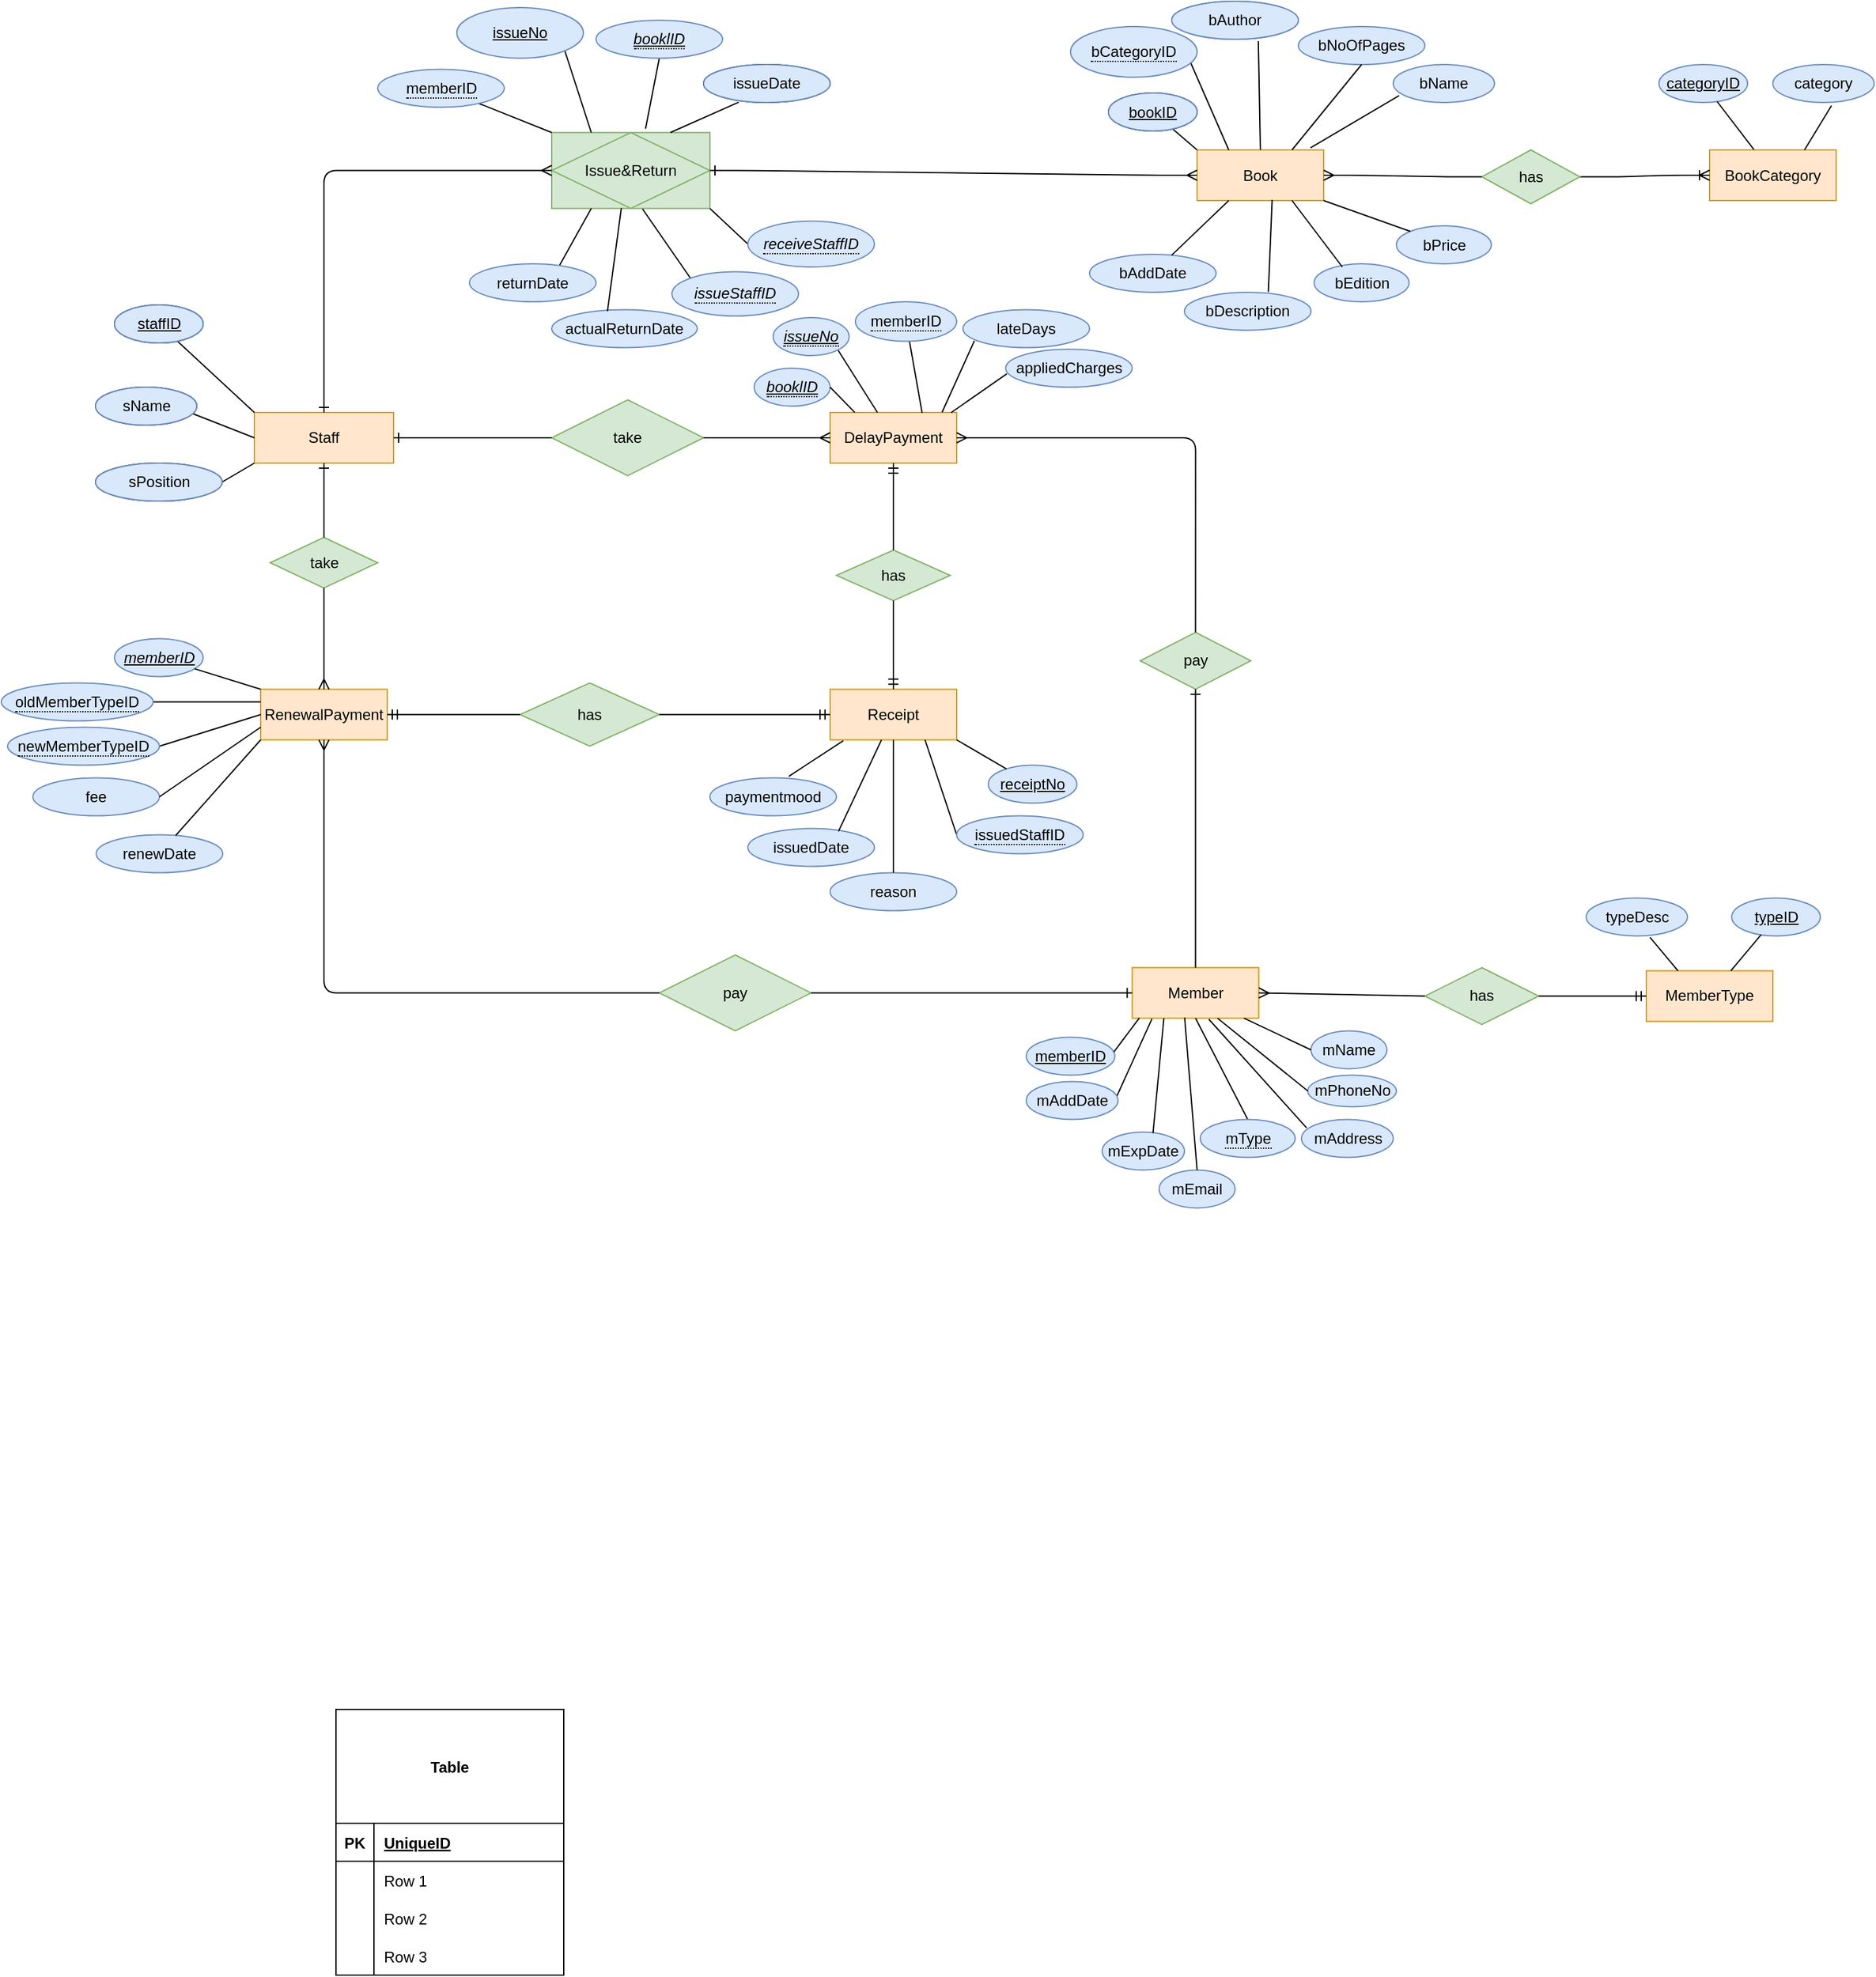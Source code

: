 <mxfile version="13.4.4" type="device"><diagram id="VGuaUwdkzK5GZ8eee1f3" name="Page-1"><mxGraphModel dx="2712" dy="1701" grid="1" gridSize="10" guides="1" tooltips="1" connect="1" arrows="1" fold="1" page="1" pageScale="1" pageWidth="850" pageHeight="1100" math="0" shadow="0"><root><mxCell id="0"/><mxCell id="1" parent="0"/><mxCell id="rlh87FPpvYt4KNGDL20G-2" value="Book" style="whiteSpace=wrap;html=1;align=center;fillColor=#ffe6cc;strokeColor=#d79b00;" vertex="1" parent="1"><mxGeometry x="-685" y="-872.5" width="100" height="40" as="geometry"/></mxCell><mxCell id="rlh87FPpvYt4KNGDL20G-5" value="bookID" style="ellipse;whiteSpace=wrap;html=1;align=center;fontStyle=4;" vertex="1" parent="1"><mxGeometry x="-755" y="-917.5" width="70" height="30" as="geometry"/></mxCell><mxCell id="rlh87FPpvYt4KNGDL20G-7" value="" style="endArrow=none;html=1;rounded=0;exitX=0;exitY=0;exitDx=0;exitDy=0;" edge="1" parent="1" source="rlh87FPpvYt4KNGDL20G-2" target="rlh87FPpvYt4KNGDL20G-5"><mxGeometry relative="1" as="geometry"><mxPoint x="-635" y="-877.5" as="sourcePoint"/><mxPoint x="455" y="-922.5" as="targetPoint"/></mxGeometry></mxCell><mxCell id="rlh87FPpvYt4KNGDL20G-9" value="" style="endArrow=none;html=1;rounded=0;entryX=0.25;entryY=0;entryDx=0;entryDy=0;" edge="1" parent="1" target="rlh87FPpvYt4KNGDL20G-2"><mxGeometry relative="1" as="geometry"><mxPoint x="-690" y="-941.25" as="sourcePoint"/><mxPoint x="-635" y="-867.5" as="targetPoint"/></mxGeometry></mxCell><mxCell id="rlh87FPpvYt4KNGDL20G-11" value="bName" style="ellipse;whiteSpace=wrap;html=1;align=center;fillColor=#dae8fc;strokeColor=#6c8ebf;" vertex="1" parent="1"><mxGeometry x="-530" y="-940" width="80" height="30" as="geometry"/></mxCell><mxCell id="rlh87FPpvYt4KNGDL20G-16" value="" style="endArrow=none;html=1;rounded=0;exitX=0.058;exitY=0.817;exitDx=0;exitDy=0;exitPerimeter=0;entryX=0.897;entryY=-0.042;entryDx=0;entryDy=0;entryPerimeter=0;" edge="1" parent="1" source="rlh87FPpvYt4KNGDL20G-11" target="rlh87FPpvYt4KNGDL20G-2"><mxGeometry relative="1" as="geometry"><mxPoint x="-515" y="-970" as="sourcePoint"/><mxPoint x="-545" y="-841" as="targetPoint"/></mxGeometry></mxCell><mxCell id="rlh87FPpvYt4KNGDL20G-17" value="bAuthor" style="ellipse;whiteSpace=wrap;html=1;align=center;fillColor=#dae8fc;strokeColor=#6c8ebf;" vertex="1" parent="1"><mxGeometry x="-705" y="-990" width="100" height="30" as="geometry"/></mxCell><mxCell id="rlh87FPpvYt4KNGDL20G-18" value="" style="endArrow=none;html=1;rounded=0;exitX=0.684;exitY=1.049;exitDx=0;exitDy=0;exitPerimeter=0;entryX=0.5;entryY=0;entryDx=0;entryDy=0;" edge="1" parent="1" source="rlh87FPpvYt4KNGDL20G-17" target="rlh87FPpvYt4KNGDL20G-2"><mxGeometry relative="1" as="geometry"><mxPoint x="-565" y="-882.5" as="sourcePoint"/><mxPoint x="-615" y="-850" as="targetPoint"/></mxGeometry></mxCell><mxCell id="rlh87FPpvYt4KNGDL20G-19" value="bPrice" style="ellipse;whiteSpace=wrap;html=1;align=center;fillColor=#dae8fc;strokeColor=#6c8ebf;" vertex="1" parent="1"><mxGeometry x="-527.5" y="-812.5" width="75" height="30" as="geometry"/></mxCell><mxCell id="rlh87FPpvYt4KNGDL20G-20" value="bNoOfPages" style="ellipse;whiteSpace=wrap;html=1;align=center;fillColor=#dae8fc;strokeColor=#6c8ebf;" vertex="1" parent="1"><mxGeometry x="-605" y="-970" width="100" height="30" as="geometry"/></mxCell><mxCell id="rlh87FPpvYt4KNGDL20G-22" value="" style="endArrow=none;html=1;rounded=0;exitX=0;exitY=0;exitDx=0;exitDy=0;entryX=1;entryY=1;entryDx=0;entryDy=0;" edge="1" parent="1" source="rlh87FPpvYt4KNGDL20G-19" target="rlh87FPpvYt4KNGDL20G-2"><mxGeometry relative="1" as="geometry"><mxPoint x="-565" y="-882.5" as="sourcePoint"/><mxPoint x="-575" y="-770" as="targetPoint"/></mxGeometry></mxCell><mxCell id="rlh87FPpvYt4KNGDL20G-23" value="" style="endArrow=none;html=1;rounded=0;exitX=0.5;exitY=1;exitDx=0;exitDy=0;entryX=0.75;entryY=0;entryDx=0;entryDy=0;" edge="1" parent="1" source="rlh87FPpvYt4KNGDL20G-20" target="rlh87FPpvYt4KNGDL20G-2"><mxGeometry relative="1" as="geometry"><mxPoint x="-565" y="-882.5" as="sourcePoint"/><mxPoint x="-405" y="-882.5" as="targetPoint"/></mxGeometry></mxCell><mxCell id="rlh87FPpvYt4KNGDL20G-25" value="bEdition" style="ellipse;whiteSpace=wrap;html=1;align=center;fillColor=#dae8fc;strokeColor=#6c8ebf;" vertex="1" parent="1"><mxGeometry x="-592.5" y="-782.5" width="75" height="30" as="geometry"/></mxCell><mxCell id="rlh87FPpvYt4KNGDL20G-26" value="" style="endArrow=none;html=1;rounded=0;exitX=0.297;exitY=0.083;exitDx=0;exitDy=0;exitPerimeter=0;entryX=0.75;entryY=1;entryDx=0;entryDy=0;" edge="1" parent="1" source="rlh87FPpvYt4KNGDL20G-25" target="rlh87FPpvYt4KNGDL20G-2"><mxGeometry relative="1" as="geometry"><mxPoint x="-565" y="-882.5" as="sourcePoint"/><mxPoint x="-545" y="-730" as="targetPoint"/></mxGeometry></mxCell><mxCell id="rlh87FPpvYt4KNGDL20G-27" value="bDescription" style="ellipse;whiteSpace=wrap;html=1;align=center;fillColor=#dae8fc;strokeColor=#6c8ebf;" vertex="1" parent="1"><mxGeometry x="-695" y="-760" width="100" height="30" as="geometry"/></mxCell><mxCell id="rlh87FPpvYt4KNGDL20G-28" value="" style="endArrow=none;html=1;rounded=0;exitX=0.663;exitY=-0.011;exitDx=0;exitDy=0;exitPerimeter=0;entryX=0.593;entryY=0.986;entryDx=0;entryDy=0;entryPerimeter=0;" edge="1" parent="1" source="rlh87FPpvYt4KNGDL20G-27" target="rlh87FPpvYt4KNGDL20G-2"><mxGeometry relative="1" as="geometry"><mxPoint x="-515" y="-882.5" as="sourcePoint"/><mxPoint x="-627" y="-780" as="targetPoint"/></mxGeometry></mxCell><mxCell id="rlh87FPpvYt4KNGDL20G-29" value="bAddDate" style="ellipse;whiteSpace=wrap;html=1;align=center;fillColor=#dae8fc;strokeColor=#6c8ebf;" vertex="1" parent="1"><mxGeometry x="-770" y="-790" width="100" height="30" as="geometry"/></mxCell><mxCell id="rlh87FPpvYt4KNGDL20G-30" value="" style="endArrow=none;html=1;rounded=0;entryX=0.25;entryY=1;entryDx=0;entryDy=0;" edge="1" parent="1" source="rlh87FPpvYt4KNGDL20G-29" target="rlh87FPpvYt4KNGDL20G-2"><mxGeometry relative="1" as="geometry"><mxPoint x="-515" y="-882.5" as="sourcePoint"/><mxPoint x="-355" y="-882.5" as="targetPoint"/></mxGeometry></mxCell><mxCell id="rlh87FPpvYt4KNGDL20G-31" value="Member" style="whiteSpace=wrap;html=1;align=center;fillColor=#ffe6cc;strokeColor=#d79b00;" vertex="1" parent="1"><mxGeometry x="-736.25" y="-226.25" width="100" height="40" as="geometry"/></mxCell><mxCell id="rlh87FPpvYt4KNGDL20G-32" value="mAddress" style="ellipse;whiteSpace=wrap;html=1;align=center;fillColor=#dae8fc;strokeColor=#6c8ebf;" vertex="1" parent="1"><mxGeometry x="-602.5" y="-106.25" width="72.5" height="30" as="geometry"/></mxCell><mxCell id="rlh87FPpvYt4KNGDL20G-33" value="memberID" style="ellipse;whiteSpace=wrap;html=1;align=center;fontStyle=4;fillColor=#dae8fc;strokeColor=#6c8ebf;" vertex="1" parent="1"><mxGeometry x="-820" y="-171.25" width="70" height="30" as="geometry"/></mxCell><mxCell id="rlh87FPpvYt4KNGDL20G-34" value="" style="endArrow=none;html=1;rounded=0;exitX=0.056;exitY=0.995;exitDx=0;exitDy=0;exitPerimeter=0;entryX=0.99;entryY=0.387;entryDx=0;entryDy=0;entryPerimeter=0;" edge="1" parent="1" source="rlh87FPpvYt4KNGDL20G-31" target="rlh87FPpvYt4KNGDL20G-33"><mxGeometry relative="1" as="geometry"><mxPoint x="-727" y="-184.25" as="sourcePoint"/><mxPoint x="795" y="-91.25" as="targetPoint"/></mxGeometry></mxCell><mxCell id="rlh87FPpvYt4KNGDL20G-35" value="" style="endArrow=none;html=1;rounded=0;exitX=0.056;exitY=0.223;exitDx=0;exitDy=0;entryX=0.605;entryY=1.019;entryDx=0;entryDy=0;exitPerimeter=0;entryPerimeter=0;" edge="1" parent="1" source="rlh87FPpvYt4KNGDL20G-32" target="rlh87FPpvYt4KNGDL20G-31"><mxGeometry relative="1" as="geometry"><mxPoint x="635" y="-91.25" as="sourcePoint"/><mxPoint x="795" y="-91.25" as="targetPoint"/></mxGeometry></mxCell><mxCell id="rlh87FPpvYt4KNGDL20G-36" value="mName" style="ellipse;whiteSpace=wrap;html=1;align=center;fillColor=#dae8fc;strokeColor=#6c8ebf;" vertex="1" parent="1"><mxGeometry x="-595" y="-176.25" width="60" height="30" as="geometry"/></mxCell><mxCell id="rlh87FPpvYt4KNGDL20G-37" value="" style="endArrow=none;html=1;rounded=0;exitX=0;exitY=0.5;exitDx=0;exitDy=0;entryX=0.883;entryY=0.998;entryDx=0;entryDy=0;entryPerimeter=0;" edge="1" parent="1" source="rlh87FPpvYt4KNGDL20G-36" target="rlh87FPpvYt4KNGDL20G-31"><mxGeometry relative="1" as="geometry"><mxPoint x="265" y="-101.25" as="sourcePoint"/><mxPoint x="425" y="-101.25" as="targetPoint"/></mxGeometry></mxCell><mxCell id="rlh87FPpvYt4KNGDL20G-38" value="mEmail" style="ellipse;whiteSpace=wrap;html=1;align=center;fillColor=#dae8fc;strokeColor=#6c8ebf;" vertex="1" parent="1"><mxGeometry x="-715" y="-66.25" width="60" height="30" as="geometry"/></mxCell><mxCell id="rlh87FPpvYt4KNGDL20G-39" value="" style="endArrow=none;html=1;rounded=0;exitX=0.5;exitY=0;exitDx=0;exitDy=0;entryX=0.414;entryY=0.987;entryDx=0;entryDy=0;entryPerimeter=0;" edge="1" parent="1" source="rlh87FPpvYt4KNGDL20G-38" target="rlh87FPpvYt4KNGDL20G-31"><mxGeometry relative="1" as="geometry"><mxPoint x="-225" y="-51.25" as="sourcePoint"/><mxPoint x="-699" y="-146.25" as="targetPoint"/></mxGeometry></mxCell><mxCell id="rlh87FPpvYt4KNGDL20G-40" value="mPhoneNo" style="ellipse;whiteSpace=wrap;html=1;align=center;fillColor=#dae8fc;strokeColor=#6c8ebf;" vertex="1" parent="1"><mxGeometry x="-597.5" y="-141.25" width="70" height="25" as="geometry"/></mxCell><mxCell id="rlh87FPpvYt4KNGDL20G-41" value="mAddDate" style="ellipse;whiteSpace=wrap;html=1;align=center;fillColor=#dae8fc;strokeColor=#6c8ebf;" vertex="1" parent="1"><mxGeometry x="-820" y="-136.25" width="72.5" height="30" as="geometry"/></mxCell><mxCell id="rlh87FPpvYt4KNGDL20G-42" value="" style="endArrow=none;html=1;rounded=0;exitX=0;exitY=0.5;exitDx=0;exitDy=0;entryX=0.674;entryY=1;entryDx=0;entryDy=0;entryPerimeter=0;" edge="1" parent="1" source="rlh87FPpvYt4KNGDL20G-40" target="rlh87FPpvYt4KNGDL20G-31"><mxGeometry relative="1" as="geometry"><mxPoint x="-225" y="-51.25" as="sourcePoint"/><mxPoint x="-430" y="41.25" as="targetPoint"/></mxGeometry></mxCell><mxCell id="rlh87FPpvYt4KNGDL20G-43" value="" style="endArrow=none;html=1;rounded=0;exitX=0.99;exitY=0.372;exitDx=0;exitDy=0;exitPerimeter=0;entryX=0.156;entryY=1.01;entryDx=0;entryDy=0;entryPerimeter=0;" edge="1" parent="1" source="rlh87FPpvYt4KNGDL20G-41" target="rlh87FPpvYt4KNGDL20G-31"><mxGeometry relative="1" as="geometry"><mxPoint x="-225" y="-51.25" as="sourcePoint"/><mxPoint x="-65" y="-51.25" as="targetPoint"/></mxGeometry></mxCell><mxCell id="rlh87FPpvYt4KNGDL20G-44" value="mExpDate" style="ellipse;whiteSpace=wrap;html=1;align=center;fillColor=#dae8fc;strokeColor=#6c8ebf;" vertex="1" parent="1"><mxGeometry x="-760" y="-96.25" width="65" height="30" as="geometry"/></mxCell><mxCell id="rlh87FPpvYt4KNGDL20G-45" value="" style="endArrow=none;html=1;rounded=0;exitX=0.618;exitY=0.026;exitDx=0;exitDy=0;exitPerimeter=0;entryX=0.25;entryY=1;entryDx=0;entryDy=0;" edge="1" parent="1" source="rlh87FPpvYt4KNGDL20G-44" target="rlh87FPpvYt4KNGDL20G-31"><mxGeometry relative="1" as="geometry"><mxPoint x="-225" y="-51.25" as="sourcePoint"/><mxPoint x="-539" y="51.25" as="targetPoint"/></mxGeometry></mxCell><mxCell id="rlh87FPpvYt4KNGDL20G-47" value="" style="endArrow=none;html=1;rounded=0;entryX=0.5;entryY=1;entryDx=0;entryDy=0;exitX=0.5;exitY=0;exitDx=0;exitDy=0;" edge="1" parent="1" source="rlh87FPpvYt4KNGDL20G-247" target="rlh87FPpvYt4KNGDL20G-31"><mxGeometry relative="1" as="geometry"><mxPoint x="-651" y="-126.25" as="sourcePoint"/><mxPoint x="-690" y="-146.25" as="targetPoint"/></mxGeometry></mxCell><mxCell id="rlh87FPpvYt4KNGDL20G-50" value="Staff" style="whiteSpace=wrap;html=1;align=center;fillColor=#ffe6cc;strokeColor=#d79b00;" vertex="1" parent="1"><mxGeometry x="-1430" y="-665" width="110" height="40" as="geometry"/></mxCell><mxCell id="rlh87FPpvYt4KNGDL20G-51" value="sPosition" style="ellipse;whiteSpace=wrap;html=1;align=center;" vertex="1" parent="1"><mxGeometry x="-1555.5" y="-625" width="100" height="30" as="geometry"/></mxCell><mxCell id="rlh87FPpvYt4KNGDL20G-52" value="staffID" style="ellipse;whiteSpace=wrap;html=1;align=center;fontStyle=4;" vertex="1" parent="1"><mxGeometry x="-1540.5" y="-750" width="70" height="30" as="geometry"/></mxCell><mxCell id="rlh87FPpvYt4KNGDL20G-53" value="" style="endArrow=none;html=1;rounded=0;exitX=0;exitY=0;exitDx=0;exitDy=0;" edge="1" parent="1" source="rlh87FPpvYt4KNGDL20G-50" target="rlh87FPpvYt4KNGDL20G-52"><mxGeometry relative="1" as="geometry"><mxPoint x="-1413" y="-675" as="sourcePoint"/><mxPoint x="-290.5" y="-740" as="targetPoint"/></mxGeometry></mxCell><mxCell id="rlh87FPpvYt4KNGDL20G-54" value="" style="endArrow=none;html=1;rounded=0;exitX=1;exitY=0.5;exitDx=0;exitDy=0;entryX=0;entryY=1;entryDx=0;entryDy=0;" edge="1" parent="1" source="rlh87FPpvYt4KNGDL20G-51" target="rlh87FPpvYt4KNGDL20G-50"><mxGeometry relative="1" as="geometry"><mxPoint x="-450.5" y="-740" as="sourcePoint"/><mxPoint x="-290.5" y="-740" as="targetPoint"/></mxGeometry></mxCell><mxCell id="rlh87FPpvYt4KNGDL20G-55" value="sName" style="ellipse;whiteSpace=wrap;html=1;align=center;" vertex="1" parent="1"><mxGeometry x="-1555.5" y="-685" width="80" height="30" as="geometry"/></mxCell><mxCell id="rlh87FPpvYt4KNGDL20G-56" value="" style="endArrow=none;html=1;rounded=0;exitX=0.963;exitY=0.7;exitDx=0;exitDy=0;exitPerimeter=0;entryX=0;entryY=0.5;entryDx=0;entryDy=0;" edge="1" parent="1" source="rlh87FPpvYt4KNGDL20G-55" target="rlh87FPpvYt4KNGDL20G-50"><mxGeometry relative="1" as="geometry"><mxPoint x="-820.5" y="-750" as="sourcePoint"/><mxPoint x="-1380.5" y="-691" as="targetPoint"/></mxGeometry></mxCell><mxCell id="rlh87FPpvYt4KNGDL20G-69" value="BookCategory" style="whiteSpace=wrap;html=1;align=center;fillColor=#ffe6cc;strokeColor=#d79b00;" vertex="1" parent="1"><mxGeometry x="-280" y="-872.5" width="100" height="40" as="geometry"/></mxCell><mxCell id="rlh87FPpvYt4KNGDL20G-71" value="categoryID" style="ellipse;whiteSpace=wrap;html=1;align=center;fontStyle=4;fillColor=#dae8fc;strokeColor=#6c8ebf;" vertex="1" parent="1"><mxGeometry x="-320" y="-940" width="70" height="30" as="geometry"/></mxCell><mxCell id="rlh87FPpvYt4KNGDL20G-72" value="" style="endArrow=none;html=1;rounded=0;exitX=0.35;exitY=-0.008;exitDx=0;exitDy=0;exitPerimeter=0;" edge="1" parent="1" source="rlh87FPpvYt4KNGDL20G-69" target="rlh87FPpvYt4KNGDL20G-71"><mxGeometry relative="1" as="geometry"><mxPoint x="-173" y="-880" as="sourcePoint"/><mxPoint x="895" y="-927.5" as="targetPoint"/></mxGeometry></mxCell><mxCell id="rlh87FPpvYt4KNGDL20G-74" value="category" style="ellipse;whiteSpace=wrap;html=1;align=center;fillColor=#dae8fc;strokeColor=#6c8ebf;" vertex="1" parent="1"><mxGeometry x="-230" y="-940" width="80" height="30" as="geometry"/></mxCell><mxCell id="rlh87FPpvYt4KNGDL20G-75" value="" style="endArrow=none;html=1;rounded=0;exitX=0.579;exitY=1.083;exitDx=0;exitDy=0;entryX=0.75;entryY=0;entryDx=0;entryDy=0;exitPerimeter=0;" edge="1" parent="1" source="rlh87FPpvYt4KNGDL20G-74" target="rlh87FPpvYt4KNGDL20G-69"><mxGeometry relative="1" as="geometry"><mxPoint x="365" y="-937.5" as="sourcePoint"/><mxPoint x="525" y="-937.5" as="targetPoint"/></mxGeometry></mxCell><mxCell id="rlh87FPpvYt4KNGDL20G-76" value="MemberType" style="whiteSpace=wrap;html=1;align=center;fillColor=#ffe6cc;strokeColor=#d79b00;" vertex="1" parent="1"><mxGeometry x="-330" y="-223.75" width="100" height="40" as="geometry"/></mxCell><mxCell id="rlh87FPpvYt4KNGDL20G-77" value="typeID" style="ellipse;whiteSpace=wrap;html=1;align=center;fontStyle=4;fillColor=#dae8fc;strokeColor=#6c8ebf;" vertex="1" parent="1"><mxGeometry x="-262.5" y="-281.25" width="70" height="30" as="geometry"/></mxCell><mxCell id="rlh87FPpvYt4KNGDL20G-78" value="" style="endArrow=none;html=1;rounded=0;" edge="1" parent="1" source="rlh87FPpvYt4KNGDL20G-76" target="rlh87FPpvYt4KNGDL20G-77"><mxGeometry relative="1" as="geometry"><mxPoint x="787.5" y="-368.75" as="sourcePoint"/><mxPoint x="947.5" y="-368.75" as="targetPoint"/></mxGeometry></mxCell><mxCell id="rlh87FPpvYt4KNGDL20G-79" value="typeDesc" style="ellipse;whiteSpace=wrap;html=1;align=center;fillColor=#dae8fc;strokeColor=#6c8ebf;" vertex="1" parent="1"><mxGeometry x="-377.5" y="-281.25" width="80" height="30" as="geometry"/></mxCell><mxCell id="rlh87FPpvYt4KNGDL20G-80" value="" style="endArrow=none;html=1;rounded=0;exitX=0.63;exitY=1.034;exitDx=0;exitDy=0;exitPerimeter=0;entryX=0.25;entryY=0;entryDx=0;entryDy=0;" edge="1" parent="1" source="rlh87FPpvYt4KNGDL20G-79" target="rlh87FPpvYt4KNGDL20G-76"><mxGeometry relative="1" as="geometry"><mxPoint x="417.5" y="-378.75" as="sourcePoint"/><mxPoint x="-302" y="-226.25" as="targetPoint"/></mxGeometry></mxCell><mxCell id="rlh87FPpvYt4KNGDL20G-81" value="DelayPayment" style="whiteSpace=wrap;html=1;align=center;fillColor=#ffe6cc;strokeColor=#d79b00;" vertex="1" parent="1"><mxGeometry x="-975" y="-665" width="100" height="40" as="geometry"/></mxCell><mxCell id="rlh87FPpvYt4KNGDL20G-82" value="lateDays" style="ellipse;whiteSpace=wrap;html=1;align=center;fillColor=#dae8fc;strokeColor=#6c8ebf;" vertex="1" parent="1"><mxGeometry x="-870" y="-746.25" width="100" height="30" as="geometry"/></mxCell><mxCell id="rlh87FPpvYt4KNGDL20G-84" value="" style="endArrow=none;html=1;rounded=0;entryX=1;entryY=1;entryDx=0;entryDy=0;" edge="1" parent="1" source="rlh87FPpvYt4KNGDL20G-81" target="rlh87FPpvYt4KNGDL20G-275"><mxGeometry relative="1" as="geometry"><mxPoint x="-105" y="-636.25" as="sourcePoint"/><mxPoint x="-950.251" y="-704.393" as="targetPoint"/></mxGeometry></mxCell><mxCell id="rlh87FPpvYt4KNGDL20G-85" value="" style="endArrow=none;html=1;rounded=0;exitX=0.09;exitY=0.821;exitDx=0;exitDy=0;entryX=0.885;entryY=-0.006;entryDx=0;entryDy=0;entryPerimeter=0;exitPerimeter=0;" edge="1" parent="1" source="rlh87FPpvYt4KNGDL20G-82" target="rlh87FPpvYt4KNGDL20G-81"><mxGeometry relative="1" as="geometry"><mxPoint x="-105" y="-636.25" as="sourcePoint"/><mxPoint x="55" y="-636.25" as="targetPoint"/></mxGeometry></mxCell><mxCell id="rlh87FPpvYt4KNGDL20G-87" value="" style="endArrow=none;html=1;rounded=0;entryX=0.727;entryY=0.008;entryDx=0;entryDy=0;entryPerimeter=0;" edge="1" parent="1" source="rlh87FPpvYt4KNGDL20G-257" target="rlh87FPpvYt4KNGDL20G-81"><mxGeometry relative="1" as="geometry"><mxPoint x="-930" y="-696.25" as="sourcePoint"/><mxPoint x="-315" y="-646.25" as="targetPoint"/></mxGeometry></mxCell><mxCell id="rlh87FPpvYt4KNGDL20G-88" value="appliedCharges" style="ellipse;whiteSpace=wrap;html=1;align=center;fillColor=#dae8fc;strokeColor=#6c8ebf;" vertex="1" parent="1"><mxGeometry x="-836.25" y="-715" width="100" height="30" as="geometry"/></mxCell><mxCell id="rlh87FPpvYt4KNGDL20G-89" value="" style="endArrow=none;html=1;rounded=0;entryX=0.956;entryY=0.003;entryDx=0;entryDy=0;entryPerimeter=0;exitX=0.009;exitY=0.647;exitDx=0;exitDy=0;exitPerimeter=0;" edge="1" parent="1" source="rlh87FPpvYt4KNGDL20G-88" target="rlh87FPpvYt4KNGDL20G-81"><mxGeometry relative="1" as="geometry"><mxPoint x="-800" y="-679" as="sourcePoint"/><mxPoint x="-805" y="-596.25" as="targetPoint"/></mxGeometry></mxCell><mxCell id="rlh87FPpvYt4KNGDL20G-98" value="RenewalPayment" style="whiteSpace=wrap;html=1;align=center;fillColor=#ffe6cc;strokeColor=#d79b00;" vertex="1" parent="1"><mxGeometry x="-1425" y="-446.25" width="100" height="40" as="geometry"/></mxCell><mxCell id="rlh87FPpvYt4KNGDL20G-100" value="memberID" style="ellipse;whiteSpace=wrap;html=1;align=center;fontStyle=6;fillColor=#dae8fc;strokeColor=#6c8ebf;" vertex="1" parent="1"><mxGeometry x="-1540.5" y="-486.25" width="70" height="30" as="geometry"/></mxCell><mxCell id="rlh87FPpvYt4KNGDL20G-101" value="" style="endArrow=none;html=1;rounded=0;exitX=0;exitY=0;exitDx=0;exitDy=0;" edge="1" parent="1" source="rlh87FPpvYt4KNGDL20G-98" target="rlh87FPpvYt4KNGDL20G-100"><mxGeometry relative="1" as="geometry"><mxPoint x="-497.5" y="-371.25" as="sourcePoint"/><mxPoint x="-337.5" y="-371.25" as="targetPoint"/></mxGeometry></mxCell><mxCell id="rlh87FPpvYt4KNGDL20G-102" value="" style="endArrow=none;html=1;rounded=0;exitX=1;exitY=0.5;exitDx=0;exitDy=0;entryX=0;entryY=0.5;entryDx=0;entryDy=0;" edge="1" parent="1" source="rlh87FPpvYt4KNGDL20G-255" target="rlh87FPpvYt4KNGDL20G-98"><mxGeometry relative="1" as="geometry"><mxPoint x="-1500" y="-401.25" as="sourcePoint"/><mxPoint x="-337.5" y="-371.25" as="targetPoint"/></mxGeometry></mxCell><mxCell id="rlh87FPpvYt4KNGDL20G-104" value="" style="endArrow=none;html=1;rounded=0;entryX=0;entryY=0.25;entryDx=0;entryDy=0;exitX=1;exitY=0.5;exitDx=0;exitDy=0;" edge="1" parent="1" source="rlh87FPpvYt4KNGDL20G-253" target="rlh87FPpvYt4KNGDL20G-98"><mxGeometry relative="1" as="geometry"><mxPoint x="-1480" y="-416.25" as="sourcePoint"/><mxPoint x="-707.5" y="-381.25" as="targetPoint"/></mxGeometry></mxCell><mxCell id="rlh87FPpvYt4KNGDL20G-105" value="fee" style="ellipse;whiteSpace=wrap;html=1;align=center;fillColor=#dae8fc;strokeColor=#6c8ebf;" vertex="1" parent="1"><mxGeometry x="-1605" y="-376.25" width="100" height="30" as="geometry"/></mxCell><mxCell id="rlh87FPpvYt4KNGDL20G-106" value="" style="endArrow=none;html=1;rounded=0;entryX=0;entryY=0.75;entryDx=0;entryDy=0;exitX=1;exitY=0.5;exitDx=0;exitDy=0;" edge="1" parent="1" source="rlh87FPpvYt4KNGDL20G-105" target="rlh87FPpvYt4KNGDL20G-98"><mxGeometry relative="1" as="geometry"><mxPoint x="-1357.5" y="-331.25" as="sourcePoint"/><mxPoint x="-1197.5" y="-331.25" as="targetPoint"/></mxGeometry></mxCell><mxCell id="rlh87FPpvYt4KNGDL20G-107" value="renewDate" style="ellipse;whiteSpace=wrap;html=1;align=center;fillColor=#dae8fc;strokeColor=#6c8ebf;" vertex="1" parent="1"><mxGeometry x="-1555" y="-331.25" width="100" height="30" as="geometry"/></mxCell><mxCell id="rlh87FPpvYt4KNGDL20G-108" value="" style="endArrow=none;html=1;rounded=0;entryX=0;entryY=1;entryDx=0;entryDy=0;" edge="1" parent="1" source="rlh87FPpvYt4KNGDL20G-107" target="rlh87FPpvYt4KNGDL20G-98"><mxGeometry relative="1" as="geometry"><mxPoint x="-1397.5" y="-501.25" as="sourcePoint"/><mxPoint x="-1237.5" y="-501.25" as="targetPoint"/></mxGeometry></mxCell><mxCell id="rlh87FPpvYt4KNGDL20G-109" value="Receipt" style="whiteSpace=wrap;html=1;align=center;fillColor=#ffe6cc;strokeColor=#d79b00;" vertex="1" parent="1"><mxGeometry x="-975" y="-446.25" width="100" height="40" as="geometry"/></mxCell><mxCell id="rlh87FPpvYt4KNGDL20G-110" value="issuedDate" style="ellipse;whiteSpace=wrap;html=1;align=center;fillColor=#dae8fc;strokeColor=#6c8ebf;" vertex="1" parent="1"><mxGeometry x="-1040" y="-336.25" width="100" height="30" as="geometry"/></mxCell><mxCell id="rlh87FPpvYt4KNGDL20G-111" value="receiptNo" style="ellipse;whiteSpace=wrap;html=1;align=center;fontStyle=4;fillColor=#dae8fc;strokeColor=#6c8ebf;" vertex="1" parent="1"><mxGeometry x="-850" y="-386.25" width="70" height="30" as="geometry"/></mxCell><mxCell id="rlh87FPpvYt4KNGDL20G-112" value="" style="endArrow=none;html=1;rounded=0;exitX=1;exitY=1;exitDx=0;exitDy=0;" edge="1" parent="1" source="rlh87FPpvYt4KNGDL20G-109" target="rlh87FPpvYt4KNGDL20G-111"><mxGeometry relative="1" as="geometry"><mxPoint x="-865" y="-303.75" as="sourcePoint"/><mxPoint x="270" y="-418.75" as="targetPoint"/></mxGeometry></mxCell><mxCell id="rlh87FPpvYt4KNGDL20G-113" value="" style="endArrow=none;html=1;rounded=0;exitX=0.716;exitY=0.078;exitDx=0;exitDy=0;exitPerimeter=0;" edge="1" parent="1" source="rlh87FPpvYt4KNGDL20G-110" target="rlh87FPpvYt4KNGDL20G-109"><mxGeometry relative="1" as="geometry"><mxPoint x="110" y="-418.75" as="sourcePoint"/><mxPoint x="270" y="-418.75" as="targetPoint"/></mxGeometry></mxCell><mxCell id="rlh87FPpvYt4KNGDL20G-116" value="paymentmood" style="ellipse;whiteSpace=wrap;html=1;align=center;fillColor=#dae8fc;strokeColor=#6c8ebf;" vertex="1" parent="1"><mxGeometry x="-1070" y="-376.25" width="100" height="30" as="geometry"/></mxCell><mxCell id="rlh87FPpvYt4KNGDL20G-117" value="" style="endArrow=none;html=1;rounded=0;exitX=0.624;exitY=-0.04;exitDx=0;exitDy=0;exitPerimeter=0;entryX=0.104;entryY=1.017;entryDx=0;entryDy=0;entryPerimeter=0;" edge="1" parent="1" source="rlh87FPpvYt4KNGDL20G-116" target="rlh87FPpvYt4KNGDL20G-109"><mxGeometry relative="1" as="geometry"><mxPoint x="-750" y="-378.75" as="sourcePoint"/><mxPoint x="-830" y="-263.75" as="targetPoint"/></mxGeometry></mxCell><mxCell id="rlh87FPpvYt4KNGDL20G-118" value="reason" style="ellipse;whiteSpace=wrap;html=1;align=center;fillColor=#dae8fc;strokeColor=#6c8ebf;" vertex="1" parent="1"><mxGeometry x="-975" y="-301.25" width="100" height="30" as="geometry"/></mxCell><mxCell id="rlh87FPpvYt4KNGDL20G-119" value="" style="endArrow=none;html=1;rounded=0;exitX=0.5;exitY=0;exitDx=0;exitDy=0;entryX=0.5;entryY=1;entryDx=0;entryDy=0;" edge="1" parent="1" source="rlh87FPpvYt4KNGDL20G-118" target="rlh87FPpvYt4KNGDL20G-109"><mxGeometry relative="1" as="geometry"><mxPoint x="-750" y="-303.75" as="sourcePoint"/><mxPoint x="-720" y="-278.75" as="targetPoint"/></mxGeometry></mxCell><mxCell id="rlh87FPpvYt4KNGDL20G-123" value="Issue&amp;amp;Return" style="shape=associativeEntity;whiteSpace=wrap;html=1;align=center;fillColor=#d5e8d4;strokeColor=#82b366;" vertex="1" parent="1"><mxGeometry x="-1195" y="-886.25" width="125" height="60" as="geometry"/></mxCell><mxCell id="rlh87FPpvYt4KNGDL20G-132" value="" style="endArrow=none;html=1;rounded=0;exitX=1;exitY=1;exitDx=0;exitDy=0;entryX=0.25;entryY=0;entryDx=0;entryDy=0;" edge="1" parent="1" source="rlh87FPpvYt4KNGDL20G-214" target="rlh87FPpvYt4KNGDL20G-123"><mxGeometry relative="1" as="geometry"><mxPoint x="-1181.7" y="-940.84" as="sourcePoint"/><mxPoint x="-1211.4" y="-870.0" as="targetPoint"/></mxGeometry></mxCell><mxCell id="rlh87FPpvYt4KNGDL20G-134" value="" style="endArrow=none;html=1;rounded=0;entryX=0;entryY=0;entryDx=0;entryDy=0;" edge="1" parent="1" source="rlh87FPpvYt4KNGDL20G-249" target="rlh87FPpvYt4KNGDL20G-123"><mxGeometry relative="1" as="geometry"><mxPoint x="-1235" y="-912.5" as="sourcePoint"/><mxPoint x="-1200" y="-912.25" as="targetPoint"/></mxGeometry></mxCell><mxCell id="rlh87FPpvYt4KNGDL20G-136" value="" style="endArrow=none;html=1;rounded=0;entryX=0.593;entryY=-0.05;entryDx=0;entryDy=0;entryPerimeter=0;exitX=0.5;exitY=1;exitDx=0;exitDy=0;" edge="1" parent="1" source="rlh87FPpvYt4KNGDL20G-246" target="rlh87FPpvYt4KNGDL20G-123"><mxGeometry relative="1" as="geometry"><mxPoint x="-1095.59" y="-955.094" as="sourcePoint"/><mxPoint x="-1211.4" y="-860.0" as="targetPoint"/></mxGeometry></mxCell><mxCell id="rlh87FPpvYt4KNGDL20G-137" value="mPhoneNo" style="ellipse;whiteSpace=wrap;html=1;align=center;" vertex="1" parent="1"><mxGeometry x="-1075" y="-940" width="100" height="30" as="geometry"/></mxCell><mxCell id="rlh87FPpvYt4KNGDL20G-139" value="" style="endArrow=none;html=1;rounded=0;exitX=0.277;exitY=0.994;exitDx=0;exitDy=0;entryX=0.75;entryY=0;entryDx=0;entryDy=0;exitPerimeter=0;" edge="1" parent="1" source="rlh87FPpvYt4KNGDL20G-137" target="rlh87FPpvYt4KNGDL20G-123"><mxGeometry relative="1" as="geometry"><mxPoint x="-1191.4" y="-900" as="sourcePoint"/><mxPoint x="-1211.4" y="-850.0" as="targetPoint"/></mxGeometry></mxCell><mxCell id="rlh87FPpvYt4KNGDL20G-140" value="" style="endArrow=none;html=1;rounded=0;exitX=0.709;exitY=0.06;exitDx=0;exitDy=0;exitPerimeter=0;entryX=0.25;entryY=1;entryDx=0;entryDy=0;" edge="1" parent="1" source="rlh87FPpvYt4KNGDL20G-208" target="rlh87FPpvYt4KNGDL20G-123"><mxGeometry relative="1" as="geometry"><mxPoint x="-1190" y="-789.49" as="sourcePoint"/><mxPoint x="-1211.4" y="-830.0" as="targetPoint"/></mxGeometry></mxCell><mxCell id="rlh87FPpvYt4KNGDL20G-141" value="actualReturnDate" style="ellipse;whiteSpace=wrap;html=1;align=center;fillColor=#dae8fc;strokeColor=#6c8ebf;" vertex="1" parent="1"><mxGeometry x="-1195" y="-746.25" width="115" height="30" as="geometry"/></mxCell><mxCell id="rlh87FPpvYt4KNGDL20G-142" value="" style="endArrow=none;html=1;rounded=0;exitX=0.383;exitY=0.039;exitDx=0;exitDy=0;exitPerimeter=0;entryX=0.44;entryY=0.994;entryDx=0;entryDy=0;entryPerimeter=0;" edge="1" parent="1" source="rlh87FPpvYt4KNGDL20G-141" target="rlh87FPpvYt4KNGDL20G-123"><mxGeometry relative="1" as="geometry"><mxPoint x="-1191.4" y="-900" as="sourcePoint"/><mxPoint x="-1186.4" y="-830.0" as="targetPoint"/></mxGeometry></mxCell><mxCell id="rlh87FPpvYt4KNGDL20G-144" value="" style="endArrow=none;html=1;rounded=0;entryX=0.574;entryY=1.006;entryDx=0;entryDy=0;entryPerimeter=0;exitX=0;exitY=0;exitDx=0;exitDy=0;" edge="1" parent="1" source="rlh87FPpvYt4KNGDL20G-251" target="rlh87FPpvYt4KNGDL20G-123"><mxGeometry relative="1" as="geometry"><mxPoint x="-1086.669" y="-779.586" as="sourcePoint"/><mxPoint x="-1178.4" y="-829.52" as="targetPoint"/></mxGeometry></mxCell><mxCell id="rlh87FPpvYt4KNGDL20G-145" value="take" style="shape=rhombus;perimeter=rhombusPerimeter;whiteSpace=wrap;html=1;align=center;fillColor=#d5e8d4;strokeColor=#82b366;" vertex="1" parent="1"><mxGeometry x="-1417.5" y="-566.25" width="85" height="40" as="geometry"/></mxCell><mxCell id="rlh87FPpvYt4KNGDL20G-146" value="take" style="shape=rhombus;perimeter=rhombusPerimeter;whiteSpace=wrap;html=1;align=center;fillColor=#d5e8d4;strokeColor=#82b366;" vertex="1" parent="1"><mxGeometry x="-1195" y="-675" width="120" height="60" as="geometry"/></mxCell><mxCell id="rlh87FPpvYt4KNGDL20G-147" value="pay" style="shape=rhombus;perimeter=rhombusPerimeter;whiteSpace=wrap;html=1;align=center;fillColor=#d5e8d4;strokeColor=#82b366;" vertex="1" parent="1"><mxGeometry x="-1110" y="-236.25" width="120" height="60" as="geometry"/></mxCell><mxCell id="rlh87FPpvYt4KNGDL20G-148" value="has" style="shape=rhombus;perimeter=rhombusPerimeter;whiteSpace=wrap;html=1;align=center;fillColor=#d5e8d4;strokeColor=#82b366;" vertex="1" parent="1"><mxGeometry x="-1220" y="-451.25" width="110" height="50" as="geometry"/></mxCell><mxCell id="rlh87FPpvYt4KNGDL20G-149" value="has" style="shape=rhombus;perimeter=rhombusPerimeter;whiteSpace=wrap;html=1;align=center;fillColor=#d5e8d4;strokeColor=#82b366;" vertex="1" parent="1"><mxGeometry x="-970" y="-556.25" width="90" height="40" as="geometry"/></mxCell><mxCell id="rlh87FPpvYt4KNGDL20G-150" value="pay" style="shape=rhombus;perimeter=rhombusPerimeter;whiteSpace=wrap;html=1;align=center;fillColor=#d5e8d4;strokeColor=#82b366;" vertex="1" parent="1"><mxGeometry x="-730" y="-491.25" width="87.5" height="45" as="geometry"/></mxCell><mxCell id="rlh87FPpvYt4KNGDL20G-151" value="has" style="shape=rhombus;perimeter=rhombusPerimeter;whiteSpace=wrap;html=1;align=center;fillColor=#d5e8d4;strokeColor=#82b366;" vertex="1" parent="1"><mxGeometry x="-505" y="-226.25" width="90" height="45" as="geometry"/></mxCell><mxCell id="rlh87FPpvYt4KNGDL20G-152" value="" style="endArrow=none;html=1;rounded=0;exitX=0;exitY=0.5;exitDx=0;exitDy=0;entryX=0.75;entryY=1;entryDx=0;entryDy=0;" edge="1" parent="1" source="rlh87FPpvYt4KNGDL20G-256" target="rlh87FPpvYt4KNGDL20G-109"><mxGeometry relative="1" as="geometry"><mxPoint x="-880" y="-321.25" as="sourcePoint"/><mxPoint x="-740" y="-293.75" as="targetPoint"/></mxGeometry></mxCell><mxCell id="rlh87FPpvYt4KNGDL20G-175" value="" style="edgeStyle=entityRelationEdgeStyle;fontSize=12;html=1;endArrow=ERoneToMany;entryX=0;entryY=0.5;entryDx=0;entryDy=0;exitX=1;exitY=0.5;exitDx=0;exitDy=0;" edge="1" parent="1" source="rlh87FPpvYt4KNGDL20G-127" target="rlh87FPpvYt4KNGDL20G-69"><mxGeometry width="100" height="100" relative="1" as="geometry"><mxPoint x="-110" y="-850.25" as="sourcePoint"/><mxPoint x="-250" y="-836.25" as="targetPoint"/></mxGeometry></mxCell><mxCell id="rlh87FPpvYt4KNGDL20G-127" value="has" style="shape=rhombus;perimeter=rhombusPerimeter;whiteSpace=wrap;html=1;align=center;fillColor=#d5e8d4;strokeColor=#82b366;" vertex="1" parent="1"><mxGeometry x="-460" y="-872.5" width="77.5" height="42.5" as="geometry"/></mxCell><mxCell id="rlh87FPpvYt4KNGDL20G-198" value="" style="edgeStyle=entityRelationEdgeStyle;fontSize=12;html=1;endArrow=none;endFill=0;startArrow=ERmany;startFill=0;entryX=0;entryY=0.5;entryDx=0;entryDy=0;exitX=1;exitY=0.5;exitDx=0;exitDy=0;" edge="1" parent="1" source="rlh87FPpvYt4KNGDL20G-2" target="rlh87FPpvYt4KNGDL20G-127"><mxGeometry width="100" height="100" relative="1" as="geometry"><mxPoint x="-570" y="-851.25" as="sourcePoint"/><mxPoint x="-470" y="-948.75" as="targetPoint"/></mxGeometry></mxCell><mxCell id="rlh87FPpvYt4KNGDL20G-199" value="bAuthor" style="ellipse;whiteSpace=wrap;html=1;align=center;fillColor=#dae8fc;strokeColor=#6c8ebf;" vertex="1" parent="1"><mxGeometry x="-705" y="-990" width="100" height="30" as="geometry"/></mxCell><mxCell id="rlh87FPpvYt4KNGDL20G-201" value="bookID" style="ellipse;whiteSpace=wrap;html=1;align=center;fontStyle=4;fillColor=#dae8fc;strokeColor=#6c8ebf;" vertex="1" parent="1"><mxGeometry x="-755" y="-917.5" width="70" height="30" as="geometry"/></mxCell><mxCell id="rlh87FPpvYt4KNGDL20G-203" value="bAuthor" style="ellipse;whiteSpace=wrap;html=1;align=center;fillColor=#dae8fc;strokeColor=#6c8ebf;" vertex="1" parent="1"><mxGeometry x="-705" y="-990" width="100" height="30" as="geometry"/></mxCell><mxCell id="rlh87FPpvYt4KNGDL20G-204" value="issueDate" style="ellipse;whiteSpace=wrap;html=1;align=center;fillColor=#dae8fc;strokeColor=#6c8ebf;" vertex="1" parent="1"><mxGeometry x="-1075" y="-940" width="100" height="30" as="geometry"/></mxCell><mxCell id="rlh87FPpvYt4KNGDL20G-208" value="returnDate" style="ellipse;whiteSpace=wrap;html=1;align=center;fillColor=#dae8fc;strokeColor=#6c8ebf;" vertex="1" parent="1"><mxGeometry x="-1260" y="-782.5" width="100" height="30" as="geometry"/></mxCell><mxCell id="rlh87FPpvYt4KNGDL20G-209" value="staffID" style="ellipse;whiteSpace=wrap;html=1;align=center;fontStyle=4;fillColor=#dae8fc;strokeColor=#6c8ebf;" vertex="1" parent="1"><mxGeometry x="-1540.5" y="-750" width="70" height="30" as="geometry"/></mxCell><mxCell id="rlh87FPpvYt4KNGDL20G-210" value="sName" style="ellipse;whiteSpace=wrap;html=1;align=center;fillColor=#dae8fc;strokeColor=#6c8ebf;" vertex="1" parent="1"><mxGeometry x="-1555.5" y="-685" width="80" height="30" as="geometry"/></mxCell><mxCell id="rlh87FPpvYt4KNGDL20G-211" value="sPosition" style="ellipse;whiteSpace=wrap;html=1;align=center;fillColor=#dae8fc;strokeColor=#6c8ebf;" vertex="1" parent="1"><mxGeometry x="-1555.5" y="-625" width="100" height="30" as="geometry"/></mxCell><mxCell id="rlh87FPpvYt4KNGDL20G-213" value="" style="edgeStyle=entityRelationEdgeStyle;fontSize=12;html=1;endArrow=ERmany;endFill=0;startArrow=ERone;startFill=0;exitX=1;exitY=0.5;exitDx=0;exitDy=0;entryX=0;entryY=0.5;entryDx=0;entryDy=0;" edge="1" parent="1" source="rlh87FPpvYt4KNGDL20G-123" target="rlh87FPpvYt4KNGDL20G-2"><mxGeometry width="100" height="100" relative="1" as="geometry"><mxPoint x="-840" y="-586.25" as="sourcePoint"/><mxPoint x="-740" y="-686.25" as="targetPoint"/></mxGeometry></mxCell><mxCell id="rlh87FPpvYt4KNGDL20G-214" value="issueNo" style="ellipse;whiteSpace=wrap;html=1;align=center;fontStyle=4;fillColor=#dae8fc;strokeColor=#6c8ebf;strokeWidth=1;fontSize=12;" vertex="1" parent="1"><mxGeometry x="-1270" y="-985" width="100" height="40" as="geometry"/></mxCell><mxCell id="rlh87FPpvYt4KNGDL20G-216" value="" style="endArrow=none;html=1;rounded=0;fontSize=12;exitX=1;exitY=1;exitDx=0;exitDy=0;entryX=0;entryY=0.5;entryDx=0;entryDy=0;" edge="1" parent="1" source="rlh87FPpvYt4KNGDL20G-123" target="rlh87FPpvYt4KNGDL20G-250"><mxGeometry relative="1" as="geometry"><mxPoint x="-900" y="-756.25" as="sourcePoint"/><mxPoint x="-1030" y="-786.25" as="targetPoint"/></mxGeometry></mxCell><mxCell id="rlh87FPpvYt4KNGDL20G-217" value="" style="fontSize=12;html=1;endArrow=ERmany;endFill=0;entryX=0;entryY=0.5;entryDx=0;entryDy=0;edgeStyle=orthogonalEdgeStyle;startArrow=ERone;startFill=0;exitX=0.5;exitY=0;exitDx=0;exitDy=0;" edge="1" parent="1" source="rlh87FPpvYt4KNGDL20G-50" target="rlh87FPpvYt4KNGDL20G-123"><mxGeometry width="100" height="100" relative="1" as="geometry"><mxPoint x="-1330" y="-656.25" as="sourcePoint"/><mxPoint x="-1320" y="-860" as="targetPoint"/></mxGeometry></mxCell><mxCell id="rlh87FPpvYt4KNGDL20G-220" value="" style="fontSize=12;html=1;endArrow=ERone;endFill=1;entryX=0.5;entryY=1;entryDx=0;entryDy=0;exitX=0.5;exitY=0;exitDx=0;exitDy=0;" edge="1" parent="1" source="rlh87FPpvYt4KNGDL20G-145" target="rlh87FPpvYt4KNGDL20G-50"><mxGeometry width="100" height="100" relative="1" as="geometry"><mxPoint x="-1230" y="-546.25" as="sourcePoint"/><mxPoint x="-1370" y="-616.25" as="targetPoint"/></mxGeometry></mxCell><mxCell id="rlh87FPpvYt4KNGDL20G-221" value="" style="fontSize=12;html=1;endArrow=none;entryX=0.5;entryY=1;entryDx=0;entryDy=0;exitX=0.5;exitY=0;exitDx=0;exitDy=0;endFill=0;startArrow=ERmany;startFill=0;" edge="1" parent="1" source="rlh87FPpvYt4KNGDL20G-98" target="rlh87FPpvYt4KNGDL20G-145"><mxGeometry width="100" height="100" relative="1" as="geometry"><mxPoint x="-1455.5" y="-336.25" as="sourcePoint"/><mxPoint x="-1355.5" y="-436.25" as="targetPoint"/></mxGeometry></mxCell><mxCell id="rlh87FPpvYt4KNGDL20G-222" value="" style="edgeStyle=entityRelationEdgeStyle;fontSize=12;html=1;endArrow=none;endFill=0;exitX=1;exitY=0.5;exitDx=0;exitDy=0;entryX=0;entryY=0.5;entryDx=0;entryDy=0;startArrow=ERmandOne;startFill=0;" edge="1" parent="1" source="rlh87FPpvYt4KNGDL20G-98" target="rlh87FPpvYt4KNGDL20G-148"><mxGeometry width="100" height="100" relative="1" as="geometry"><mxPoint x="-1175" y="-406.25" as="sourcePoint"/><mxPoint x="-1075" y="-506.25" as="targetPoint"/></mxGeometry></mxCell><mxCell id="rlh87FPpvYt4KNGDL20G-223" value="" style="fontSize=12;html=1;endArrow=ERmandOne;endFill=0;entryX=0;entryY=0.5;entryDx=0;entryDy=0;exitX=1;exitY=0.5;exitDx=0;exitDy=0;" edge="1" parent="1" source="rlh87FPpvYt4KNGDL20G-148" target="rlh87FPpvYt4KNGDL20G-109"><mxGeometry width="100" height="100" relative="1" as="geometry"><mxPoint x="-1175" y="-406.25" as="sourcePoint"/><mxPoint x="-1075" y="-506.25" as="targetPoint"/></mxGeometry></mxCell><mxCell id="rlh87FPpvYt4KNGDL20G-224" value="" style="fontSize=12;html=1;endArrow=ERmandOne;endFill=0;entryX=0.5;entryY=1;entryDx=0;entryDy=0;exitX=0.5;exitY=0;exitDx=0;exitDy=0;" edge="1" parent="1" source="rlh87FPpvYt4KNGDL20G-149" target="rlh87FPpvYt4KNGDL20G-81"><mxGeometry width="100" height="100" relative="1" as="geometry"><mxPoint x="-1180" y="-446.25" as="sourcePoint"/><mxPoint x="-1080" y="-546.25" as="targetPoint"/></mxGeometry></mxCell><mxCell id="rlh87FPpvYt4KNGDL20G-225" value="" style="fontSize=12;html=1;endArrow=none;endFill=0;entryX=0.5;entryY=1;entryDx=0;entryDy=0;exitX=0.5;exitY=0;exitDx=0;exitDy=0;startArrow=ERmandOne;startFill=0;" edge="1" parent="1" source="rlh87FPpvYt4KNGDL20G-109" target="rlh87FPpvYt4KNGDL20G-149"><mxGeometry width="100" height="100" relative="1" as="geometry"><mxPoint x="-1180" y="-446.25" as="sourcePoint"/><mxPoint x="-1080" y="-546.25" as="targetPoint"/></mxGeometry></mxCell><mxCell id="rlh87FPpvYt4KNGDL20G-226" value="" style="fontSize=12;html=1;endArrow=none;endFill=0;entryX=0;entryY=0.5;entryDx=0;entryDy=0;exitX=1;exitY=0.5;exitDx=0;exitDy=0;startArrow=ERone;startFill=0;" edge="1" parent="1" source="rlh87FPpvYt4KNGDL20G-50" target="rlh87FPpvYt4KNGDL20G-146"><mxGeometry width="100" height="100" relative="1" as="geometry"><mxPoint x="-1180" y="-546.25" as="sourcePoint"/><mxPoint x="-1080" y="-646.25" as="targetPoint"/></mxGeometry></mxCell><mxCell id="rlh87FPpvYt4KNGDL20G-227" value="" style="fontSize=12;html=1;endArrow=ERmany;endFill=0;entryX=0;entryY=0.5;entryDx=0;entryDy=0;exitX=1;exitY=0.5;exitDx=0;exitDy=0;startArrow=none;startFill=0;" edge="1" parent="1" source="rlh87FPpvYt4KNGDL20G-146" target="rlh87FPpvYt4KNGDL20G-81"><mxGeometry width="100" height="100" relative="1" as="geometry"><mxPoint x="-1180" y="-546.25" as="sourcePoint"/><mxPoint x="-1080" y="-646.25" as="targetPoint"/></mxGeometry></mxCell><mxCell id="rlh87FPpvYt4KNGDL20G-228" value="" style="edgeStyle=orthogonalEdgeStyle;fontSize=12;html=1;endArrow=none;endFill=0;exitX=1;exitY=0.5;exitDx=0;exitDy=0;entryX=0.5;entryY=0;entryDx=0;entryDy=0;startArrow=ERmany;startFill=0;" edge="1" parent="1" source="rlh87FPpvYt4KNGDL20G-81" target="rlh87FPpvYt4KNGDL20G-150"><mxGeometry width="100" height="100" relative="1" as="geometry"><mxPoint x="-670" y="-446.25" as="sourcePoint"/><mxPoint x="-570" y="-546.25" as="targetPoint"/></mxGeometry></mxCell><mxCell id="rlh87FPpvYt4KNGDL20G-229" value="" style="fontSize=12;html=1;endArrow=ERone;endFill=0;entryX=0.5;entryY=1;entryDx=0;entryDy=0;exitX=0.5;exitY=0;exitDx=0;exitDy=0;" edge="1" parent="1" source="rlh87FPpvYt4KNGDL20G-31" target="rlh87FPpvYt4KNGDL20G-150"><mxGeometry width="100" height="100" relative="1" as="geometry"><mxPoint x="-540" y="-266.25" as="sourcePoint"/><mxPoint x="-510" y="-546.25" as="targetPoint"/></mxGeometry></mxCell><mxCell id="rlh87FPpvYt4KNGDL20G-231" style="edgeStyle=none;rounded=0;orthogonalLoop=1;jettySize=auto;html=1;exitX=0.5;exitY=1;exitDx=0;exitDy=0;startArrow=none;startFill=0;endArrow=ERmany;endFill=0;fontSize=12;" edge="1" parent="1" source="rlh87FPpvYt4KNGDL20G-118" target="rlh87FPpvYt4KNGDL20G-118"><mxGeometry relative="1" as="geometry"/></mxCell><mxCell id="rlh87FPpvYt4KNGDL20G-235" style="edgeStyle=none;rounded=0;orthogonalLoop=1;jettySize=auto;html=1;exitX=0.5;exitY=1;exitDx=0;exitDy=0;startArrow=none;startFill=0;endArrow=ERmany;endFill=0;fontSize=12;" edge="1" parent="1" source="rlh87FPpvYt4KNGDL20G-111" target="rlh87FPpvYt4KNGDL20G-111"><mxGeometry relative="1" as="geometry"/></mxCell><mxCell id="rlh87FPpvYt4KNGDL20G-239" value="" style="fontSize=12;html=1;endArrow=none;endFill=0;exitX=1;exitY=0.5;exitDx=0;exitDy=0;entryX=0;entryY=0.5;entryDx=0;entryDy=0;startArrow=ERmany;startFill=0;" edge="1" parent="1" source="rlh87FPpvYt4KNGDL20G-31" target="rlh87FPpvYt4KNGDL20G-151"><mxGeometry width="100" height="100" relative="1" as="geometry"><mxPoint x="-660" y="13.75" as="sourcePoint"/><mxPoint x="-560" y="-86.25" as="targetPoint"/></mxGeometry></mxCell><mxCell id="rlh87FPpvYt4KNGDL20G-240" value="" style="fontSize=12;html=1;endArrow=ERmandOne;endFill=0;exitX=1;exitY=0.5;exitDx=0;exitDy=0;" edge="1" parent="1" source="rlh87FPpvYt4KNGDL20G-151" target="rlh87FPpvYt4KNGDL20G-76"><mxGeometry width="100" height="100" relative="1" as="geometry"><mxPoint x="-660" y="13.75" as="sourcePoint"/><mxPoint x="-560" y="-86.25" as="targetPoint"/></mxGeometry></mxCell><mxCell id="rlh87FPpvYt4KNGDL20G-241" value="" style="edgeStyle=orthogonalEdgeStyle;fontSize=12;html=1;endArrow=none;endFill=0;exitX=0.5;exitY=1;exitDx=0;exitDy=0;entryX=0;entryY=0.5;entryDx=0;entryDy=0;startArrow=ERmany;startFill=0;" edge="1" parent="1" source="rlh87FPpvYt4KNGDL20G-98" target="rlh87FPpvYt4KNGDL20G-147"><mxGeometry width="100" height="100" relative="1" as="geometry"><mxPoint x="-1290" y="-216.25" as="sourcePoint"/><mxPoint x="-1190" y="-316.25" as="targetPoint"/></mxGeometry></mxCell><mxCell id="rlh87FPpvYt4KNGDL20G-242" value="" style="fontSize=12;html=1;endArrow=ERone;endFill=0;entryX=0;entryY=0.5;entryDx=0;entryDy=0;exitX=1;exitY=0.5;exitDx=0;exitDy=0;" edge="1" parent="1" source="rlh87FPpvYt4KNGDL20G-147" target="rlh87FPpvYt4KNGDL20G-31"><mxGeometry width="100" height="100" relative="1" as="geometry"><mxPoint x="-1340" y="33.75" as="sourcePoint"/><mxPoint x="-1240" y="-66.25" as="targetPoint"/></mxGeometry></mxCell><mxCell id="rlh87FPpvYt4KNGDL20G-246" value="&lt;span style=&quot;border-bottom: 1px dotted&quot;&gt;booklID&lt;/span&gt;" style="ellipse;whiteSpace=wrap;html=1;align=center;strokeWidth=1;fontFamily=Helvetica;fontSize=12;fillColor=#dae8fc;strokeColor=#6c8ebf;fontStyle=6" vertex="1" parent="1"><mxGeometry x="-1160" y="-975" width="100" height="30" as="geometry"/></mxCell><mxCell id="rlh87FPpvYt4KNGDL20G-247" value="&lt;span style=&quot;border-bottom: 1px dotted&quot;&gt;mType&lt;/span&gt;" style="ellipse;whiteSpace=wrap;html=1;align=center;strokeWidth=1;fontFamily=Helvetica;fontSize=12;fillColor=#dae8fc;strokeColor=#6c8ebf;" vertex="1" parent="1"><mxGeometry x="-682.5" y="-106.25" width="75" height="30" as="geometry"/></mxCell><mxCell id="rlh87FPpvYt4KNGDL20G-249" value="&lt;span style=&quot;border-bottom: 1px dotted&quot;&gt;memberID&lt;/span&gt;" style="ellipse;whiteSpace=wrap;html=1;align=center;strokeWidth=1;fontFamily=Helvetica;fontSize=12;fillColor=#dae8fc;strokeColor=#6c8ebf;" vertex="1" parent="1"><mxGeometry x="-1332.5" y="-936.25" width="100" height="30" as="geometry"/></mxCell><mxCell id="rlh87FPpvYt4KNGDL20G-250" value="&lt;span style=&quot;border-bottom: 1px dotted&quot;&gt;receiveStaffID&lt;/span&gt;" style="ellipse;whiteSpace=wrap;html=1;align=center;strokeWidth=1;fontFamily=Helvetica;fontSize=12;fillColor=#dae8fc;strokeColor=#6c8ebf;fontStyle=2" vertex="1" parent="1"><mxGeometry x="-1040" y="-816.25" width="100" height="36.25" as="geometry"/></mxCell><mxCell id="rlh87FPpvYt4KNGDL20G-251" value="&lt;span style=&quot;border-bottom: 1px dotted&quot;&gt;issueStaffID&lt;/span&gt;" style="ellipse;whiteSpace=wrap;html=1;align=center;strokeWidth=1;fontFamily=Helvetica;fontSize=12;fillColor=#dae8fc;strokeColor=#6c8ebf;fontStyle=2" vertex="1" parent="1"><mxGeometry x="-1100" y="-776.25" width="100" height="35" as="geometry"/></mxCell><mxCell id="rlh87FPpvYt4KNGDL20G-252" value="&lt;span style=&quot;border-bottom: 1px dotted&quot;&gt;bCategoryID&lt;/span&gt;" style="ellipse;whiteSpace=wrap;html=1;align=center;strokeWidth=1;fontFamily=Helvetica;fontSize=12;fillColor=#dae8fc;strokeColor=#6c8ebf;" vertex="1" parent="1"><mxGeometry x="-785" y="-970" width="100" height="40" as="geometry"/></mxCell><mxCell id="rlh87FPpvYt4KNGDL20G-253" value="&lt;span style=&quot;border-bottom: 1px dotted&quot;&gt;oldMemberTypeID&lt;/span&gt;" style="ellipse;whiteSpace=wrap;html=1;align=center;strokeWidth=1;fontFamily=Helvetica;fontSize=12;fillColor=#dae8fc;strokeColor=#6c8ebf;" vertex="1" parent="1"><mxGeometry x="-1630" y="-451.25" width="120" height="30" as="geometry"/></mxCell><mxCell id="rlh87FPpvYt4KNGDL20G-255" value="&lt;span style=&quot;border-bottom: 1px dotted&quot;&gt;newMemberTypeID&lt;/span&gt;" style="ellipse;whiteSpace=wrap;html=1;align=center;strokeWidth=1;fontFamily=Helvetica;fontSize=12;fillColor=#dae8fc;strokeColor=#6c8ebf;" vertex="1" parent="1"><mxGeometry x="-1625" y="-416.25" width="120" height="30" as="geometry"/></mxCell><mxCell id="rlh87FPpvYt4KNGDL20G-256" value="&lt;span style=&quot;border-bottom: 1px dotted&quot;&gt;issuedStaffID&lt;/span&gt;" style="ellipse;whiteSpace=wrap;html=1;align=center;strokeWidth=1;fontFamily=Helvetica;fontSize=12;fillColor=#dae8fc;strokeColor=#6c8ebf;" vertex="1" parent="1"><mxGeometry x="-875" y="-346.25" width="100" height="30" as="geometry"/></mxCell><mxCell id="rlh87FPpvYt4KNGDL20G-257" value="&lt;span style=&quot;border-bottom: 1px dotted&quot;&gt;memberID&lt;/span&gt;" style="ellipse;whiteSpace=wrap;html=1;align=center;strokeWidth=1;fontFamily=Helvetica;fontSize=12;fillColor=#dae8fc;strokeColor=#6c8ebf;" vertex="1" parent="1"><mxGeometry x="-955" y="-752.5" width="80" height="31.25" as="geometry"/></mxCell><mxCell id="rlh87FPpvYt4KNGDL20G-258" value="Table" style="shape=table;startSize=90;container=1;collapsible=1;childLayout=tableLayout;fixedRows=1;rowLines=0;fontStyle=1;align=center;resizeLast=1;strokeWidth=1;fontFamily=Helvetica;fontSize=12;" vertex="1" parent="1"><mxGeometry x="-1365.5" y="360" width="180" height="210" as="geometry"/></mxCell><mxCell id="rlh87FPpvYt4KNGDL20G-259" value="" style="shape=partialRectangle;collapsible=0;dropTarget=0;pointerEvents=0;fillColor=none;top=0;left=0;bottom=1;right=0;points=[[0,0.5],[1,0.5]];portConstraint=eastwest;" vertex="1" parent="rlh87FPpvYt4KNGDL20G-258"><mxGeometry y="90" width="180" height="30" as="geometry"/></mxCell><mxCell id="rlh87FPpvYt4KNGDL20G-260" value="PK" style="shape=partialRectangle;connectable=0;fillColor=none;top=0;left=0;bottom=0;right=0;fontStyle=1;overflow=hidden;" vertex="1" parent="rlh87FPpvYt4KNGDL20G-259"><mxGeometry width="30" height="30" as="geometry"/></mxCell><mxCell id="rlh87FPpvYt4KNGDL20G-261" value="UniqueID" style="shape=partialRectangle;connectable=0;fillColor=none;top=0;left=0;bottom=0;right=0;align=left;spacingLeft=6;fontStyle=5;overflow=hidden;" vertex="1" parent="rlh87FPpvYt4KNGDL20G-259"><mxGeometry x="30" width="150" height="30" as="geometry"/></mxCell><mxCell id="rlh87FPpvYt4KNGDL20G-262" value="" style="shape=partialRectangle;collapsible=0;dropTarget=0;pointerEvents=0;fillColor=none;top=0;left=0;bottom=0;right=0;points=[[0,0.5],[1,0.5]];portConstraint=eastwest;" vertex="1" parent="rlh87FPpvYt4KNGDL20G-258"><mxGeometry y="120" width="180" height="30" as="geometry"/></mxCell><mxCell id="rlh87FPpvYt4KNGDL20G-263" value="" style="shape=partialRectangle;connectable=0;fillColor=none;top=0;left=0;bottom=0;right=0;editable=1;overflow=hidden;" vertex="1" parent="rlh87FPpvYt4KNGDL20G-262"><mxGeometry width="30" height="30" as="geometry"/></mxCell><mxCell id="rlh87FPpvYt4KNGDL20G-264" value="Row 1" style="shape=partialRectangle;connectable=0;fillColor=none;top=0;left=0;bottom=0;right=0;align=left;spacingLeft=6;overflow=hidden;" vertex="1" parent="rlh87FPpvYt4KNGDL20G-262"><mxGeometry x="30" width="150" height="30" as="geometry"/></mxCell><mxCell id="rlh87FPpvYt4KNGDL20G-265" value="" style="shape=partialRectangle;collapsible=0;dropTarget=0;pointerEvents=0;fillColor=none;top=0;left=0;bottom=0;right=0;points=[[0,0.5],[1,0.5]];portConstraint=eastwest;" vertex="1" parent="rlh87FPpvYt4KNGDL20G-258"><mxGeometry y="150" width="180" height="30" as="geometry"/></mxCell><mxCell id="rlh87FPpvYt4KNGDL20G-266" value="" style="shape=partialRectangle;connectable=0;fillColor=none;top=0;left=0;bottom=0;right=0;editable=1;overflow=hidden;" vertex="1" parent="rlh87FPpvYt4KNGDL20G-265"><mxGeometry width="30" height="30" as="geometry"/></mxCell><mxCell id="rlh87FPpvYt4KNGDL20G-267" value="Row 2" style="shape=partialRectangle;connectable=0;fillColor=none;top=0;left=0;bottom=0;right=0;align=left;spacingLeft=6;overflow=hidden;" vertex="1" parent="rlh87FPpvYt4KNGDL20G-265"><mxGeometry x="30" width="150" height="30" as="geometry"/></mxCell><mxCell id="rlh87FPpvYt4KNGDL20G-268" value="" style="shape=partialRectangle;collapsible=0;dropTarget=0;pointerEvents=0;fillColor=none;top=0;left=0;bottom=0;right=0;points=[[0,0.5],[1,0.5]];portConstraint=eastwest;" vertex="1" parent="rlh87FPpvYt4KNGDL20G-258"><mxGeometry y="180" width="180" height="30" as="geometry"/></mxCell><mxCell id="rlh87FPpvYt4KNGDL20G-269" value="" style="shape=partialRectangle;connectable=0;fillColor=none;top=0;left=0;bottom=0;right=0;editable=1;overflow=hidden;" vertex="1" parent="rlh87FPpvYt4KNGDL20G-268"><mxGeometry width="30" height="30" as="geometry"/></mxCell><mxCell id="rlh87FPpvYt4KNGDL20G-270" value="Row 3" style="shape=partialRectangle;connectable=0;fillColor=none;top=0;left=0;bottom=0;right=0;align=left;spacingLeft=6;overflow=hidden;" vertex="1" parent="rlh87FPpvYt4KNGDL20G-268"><mxGeometry x="30" width="150" height="30" as="geometry"/></mxCell><mxCell id="rlh87FPpvYt4KNGDL20G-271" style="edgeStyle=none;rounded=0;orthogonalLoop=1;jettySize=auto;html=1;exitX=0.5;exitY=0;exitDx=0;exitDy=0;startArrow=ERmany;startFill=0;endArrow=ERmandOne;endFill=0;fontFamily=Helvetica;fontSize=12;" edge="1" parent="1" source="rlh87FPpvYt4KNGDL20G-149" target="rlh87FPpvYt4KNGDL20G-149"><mxGeometry relative="1" as="geometry"/></mxCell><mxCell id="rlh87FPpvYt4KNGDL20G-272" value="&lt;span style=&quot;border-bottom: 1px dotted&quot;&gt;booklID&lt;/span&gt;" style="ellipse;whiteSpace=wrap;html=1;align=center;strokeWidth=1;fontFamily=Helvetica;fontSize=12;fillColor=#dae8fc;strokeColor=#6c8ebf;fontStyle=6" vertex="1" parent="1"><mxGeometry x="-1035" y="-700" width="60" height="30" as="geometry"/></mxCell><mxCell id="rlh87FPpvYt4KNGDL20G-273" value="" style="endArrow=none;html=1;rounded=0;fontFamily=Helvetica;fontSize=12;exitX=1;exitY=0.5;exitDx=0;exitDy=0;entryX=0.195;entryY=-0.002;entryDx=0;entryDy=0;entryPerimeter=0;" edge="1" parent="1" source="rlh87FPpvYt4KNGDL20G-272" target="rlh87FPpvYt4KNGDL20G-81"><mxGeometry relative="1" as="geometry"><mxPoint x="-1000" y="-700" as="sourcePoint"/><mxPoint x="-840" y="-700" as="targetPoint"/></mxGeometry></mxCell><mxCell id="rlh87FPpvYt4KNGDL20G-275" value="&lt;span style=&quot;border-bottom: 1px dotted&quot;&gt;&lt;u&gt;issueNo&lt;/u&gt;&lt;/span&gt;" style="ellipse;whiteSpace=wrap;html=1;align=center;strokeWidth=1;fontFamily=Helvetica;fontSize=12;fillColor=#dae8fc;strokeColor=#6c8ebf;fontStyle=2" vertex="1" parent="1"><mxGeometry x="-1020" y="-740" width="60" height="30" as="geometry"/></mxCell></root></mxGraphModel></diagram></mxfile>
